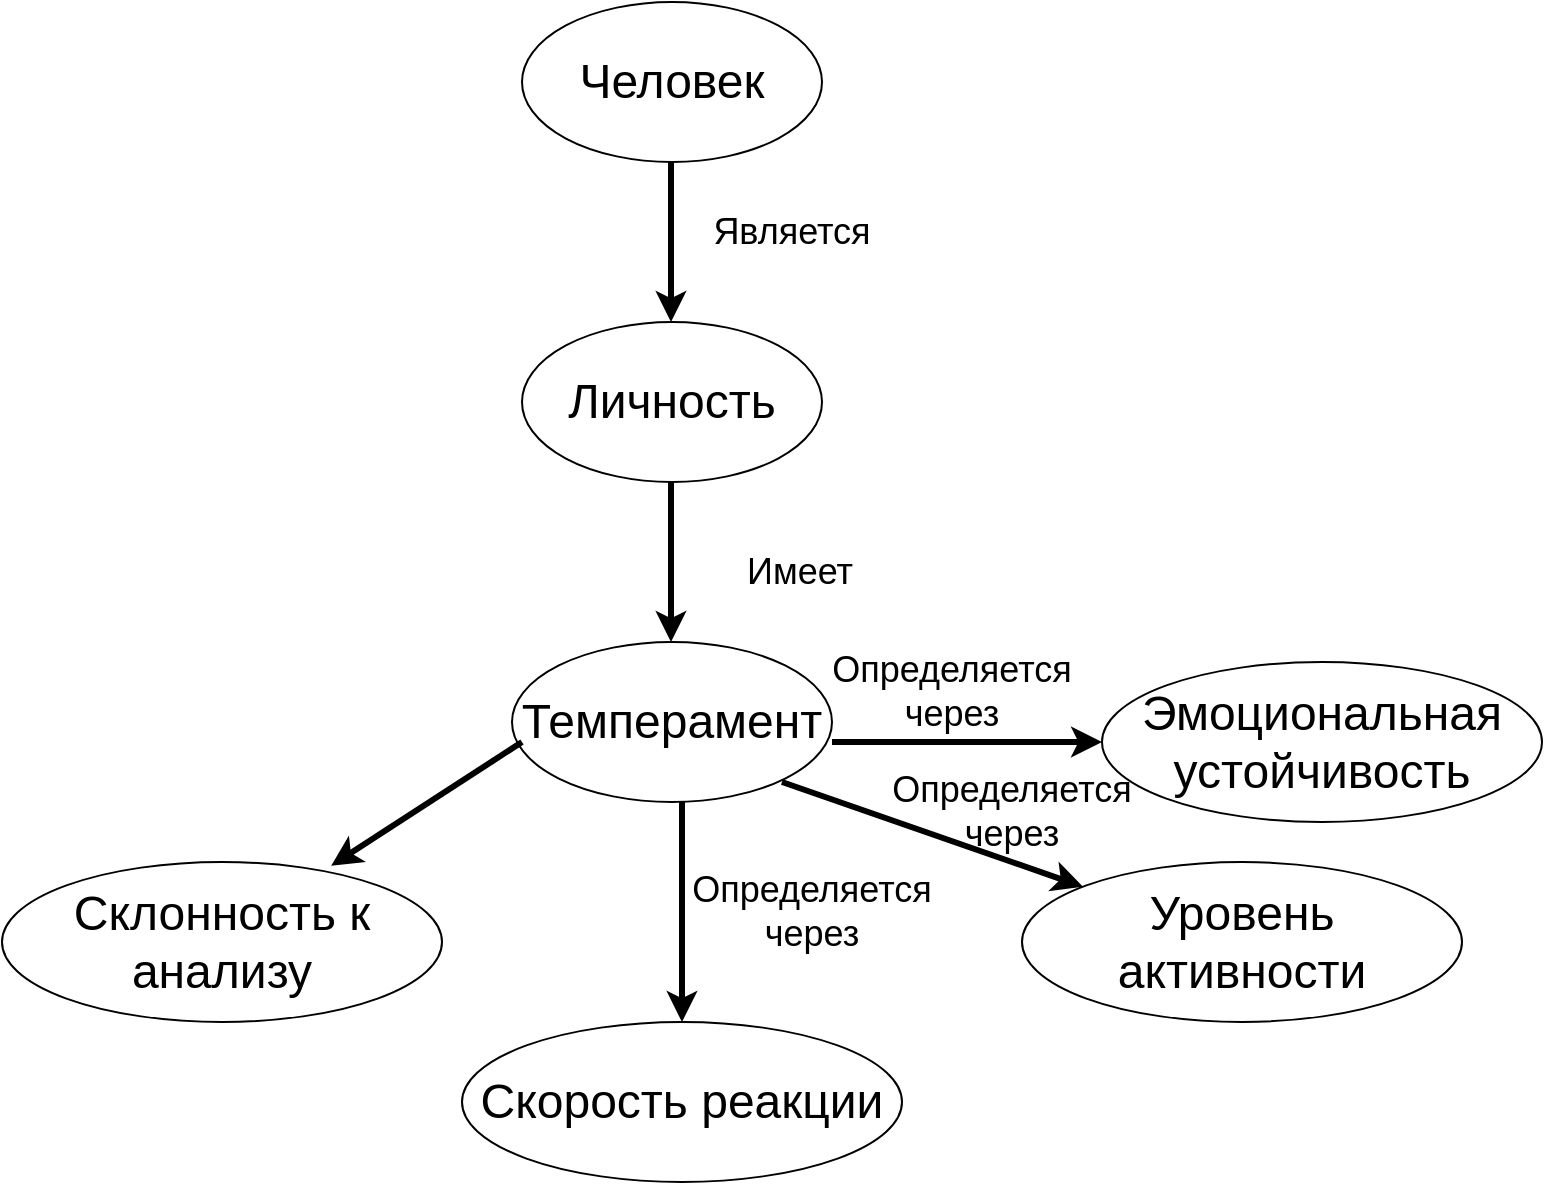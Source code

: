<mxfile version="25.0.3">
  <diagram name="Страница — 1" id="UBcZNj0CW8v7sl9Pv-SL">
    <mxGraphModel dx="653" dy="936" grid="1" gridSize="10" guides="1" tooltips="1" connect="1" arrows="1" fold="1" page="1" pageScale="1" pageWidth="827" pageHeight="1169" math="0" shadow="0">
      <root>
        <mxCell id="0" />
        <mxCell id="1" parent="0" />
        <mxCell id="ywPE58ERe0Zjie2IHpUZ-2" value="" style="endArrow=classic;html=1;rounded=0;fontSize=12;strokeWidth=3;" edge="1" parent="1">
          <mxGeometry width="50" height="50" relative="1" as="geometry">
            <mxPoint x="394.5" y="210" as="sourcePoint" />
            <mxPoint x="394.5" y="290" as="targetPoint" />
          </mxGeometry>
        </mxCell>
        <mxCell id="ywPE58ERe0Zjie2IHpUZ-3" value="Человек" style="ellipse;whiteSpace=wrap;html=1;fontSize=24;" vertex="1" parent="1">
          <mxGeometry x="320" y="130" width="150" height="80" as="geometry" />
        </mxCell>
        <mxCell id="ywPE58ERe0Zjie2IHpUZ-6" value="Личность" style="ellipse;whiteSpace=wrap;html=1;fontSize=24;" vertex="1" parent="1">
          <mxGeometry x="320" y="290" width="150" height="80" as="geometry" />
        </mxCell>
        <mxCell id="ywPE58ERe0Zjie2IHpUZ-8" value="Темперамент" style="ellipse;whiteSpace=wrap;html=1;fontSize=24;" vertex="1" parent="1">
          <mxGeometry x="315" y="450" width="160" height="80" as="geometry" />
        </mxCell>
        <mxCell id="ywPE58ERe0Zjie2IHpUZ-9" value="" style="endArrow=classic;html=1;rounded=0;fontSize=12;strokeWidth=3;" edge="1" parent="1">
          <mxGeometry width="50" height="50" relative="1" as="geometry">
            <mxPoint x="394.5" y="370" as="sourcePoint" />
            <mxPoint x="394.5" y="450" as="targetPoint" />
          </mxGeometry>
        </mxCell>
        <mxCell id="ywPE58ERe0Zjie2IHpUZ-10" value="Является" style="text;html=1;align=center;verticalAlign=middle;whiteSpace=wrap;rounded=0;fontSize=18;" vertex="1" parent="1">
          <mxGeometry x="410" y="230" width="90" height="30" as="geometry" />
        </mxCell>
        <mxCell id="ywPE58ERe0Zjie2IHpUZ-11" value="Имеет" style="text;html=1;align=center;verticalAlign=middle;whiteSpace=wrap;rounded=0;fontSize=18;" vertex="1" parent="1">
          <mxGeometry x="414" y="400" width="90" height="30" as="geometry" />
        </mxCell>
        <mxCell id="ywPE58ERe0Zjie2IHpUZ-12" value="" style="endArrow=classic;html=1;rounded=0;fontSize=12;strokeWidth=3;" edge="1" parent="1">
          <mxGeometry width="50" height="50" relative="1" as="geometry">
            <mxPoint x="475" y="500" as="sourcePoint" />
            <mxPoint x="610" y="500" as="targetPoint" />
          </mxGeometry>
        </mxCell>
        <mxCell id="ywPE58ERe0Zjie2IHpUZ-13" value="Определяется через" style="text;html=1;align=center;verticalAlign=middle;whiteSpace=wrap;rounded=0;fontSize=18;" vertex="1" parent="1">
          <mxGeometry x="490" y="460" width="90" height="30" as="geometry" />
        </mxCell>
        <mxCell id="ywPE58ERe0Zjie2IHpUZ-14" value="Эмоциональная устойчивость" style="ellipse;whiteSpace=wrap;html=1;fontSize=24;" vertex="1" parent="1">
          <mxGeometry x="610" y="460" width="220" height="80" as="geometry" />
        </mxCell>
        <mxCell id="ywPE58ERe0Zjie2IHpUZ-15" value="Определяется через" style="text;html=1;align=center;verticalAlign=middle;whiteSpace=wrap;rounded=0;fontSize=18;" vertex="1" parent="1">
          <mxGeometry x="520" y="520" width="90" height="30" as="geometry" />
        </mxCell>
        <mxCell id="ywPE58ERe0Zjie2IHpUZ-16" value="Уровень активности" style="ellipse;whiteSpace=wrap;html=1;fontSize=24;" vertex="1" parent="1">
          <mxGeometry x="570" y="560" width="220" height="80" as="geometry" />
        </mxCell>
        <mxCell id="ywPE58ERe0Zjie2IHpUZ-17" value="" style="endArrow=classic;html=1;rounded=0;fontSize=12;strokeWidth=3;" edge="1" parent="1" target="ywPE58ERe0Zjie2IHpUZ-16">
          <mxGeometry width="50" height="50" relative="1" as="geometry">
            <mxPoint x="450" y="520" as="sourcePoint" />
            <mxPoint x="560" y="530" as="targetPoint" />
          </mxGeometry>
        </mxCell>
        <mxCell id="ywPE58ERe0Zjie2IHpUZ-18" value="" style="endArrow=classic;html=1;rounded=0;fontSize=12;strokeWidth=3;" edge="1" parent="1">
          <mxGeometry width="50" height="50" relative="1" as="geometry">
            <mxPoint x="400" y="530" as="sourcePoint" />
            <mxPoint x="400" y="640" as="targetPoint" />
          </mxGeometry>
        </mxCell>
        <mxCell id="ywPE58ERe0Zjie2IHpUZ-19" value="Скорость реакции" style="ellipse;whiteSpace=wrap;html=1;fontSize=24;" vertex="1" parent="1">
          <mxGeometry x="290" y="640" width="220" height="80" as="geometry" />
        </mxCell>
        <mxCell id="ywPE58ERe0Zjie2IHpUZ-20" value="Склонность к анализу" style="ellipse;whiteSpace=wrap;html=1;fontSize=24;" vertex="1" parent="1">
          <mxGeometry x="60" y="560" width="220" height="80" as="geometry" />
        </mxCell>
        <mxCell id="ywPE58ERe0Zjie2IHpUZ-21" value="Определяется через" style="text;html=1;align=center;verticalAlign=middle;whiteSpace=wrap;rounded=0;fontSize=18;" vertex="1" parent="1">
          <mxGeometry x="420" y="570" width="90" height="30" as="geometry" />
        </mxCell>
        <mxCell id="ywPE58ERe0Zjie2IHpUZ-22" value="" style="endArrow=classic;html=1;rounded=0;fontSize=12;strokeWidth=3;entryX=0.748;entryY=0.024;entryDx=0;entryDy=0;entryPerimeter=0;" edge="1" parent="1" target="ywPE58ERe0Zjie2IHpUZ-20">
          <mxGeometry width="50" height="50" relative="1" as="geometry">
            <mxPoint x="320" y="500" as="sourcePoint" />
            <mxPoint x="320" y="610" as="targetPoint" />
          </mxGeometry>
        </mxCell>
      </root>
    </mxGraphModel>
  </diagram>
</mxfile>
